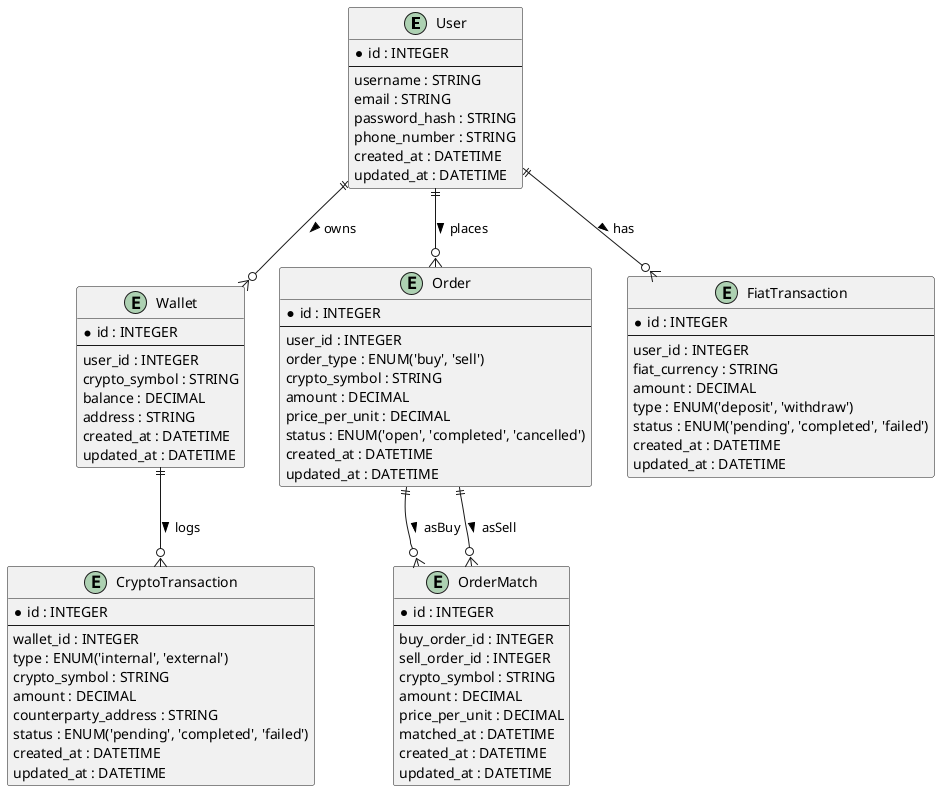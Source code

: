 @startuml

entity "User" as User {
    * id : INTEGER
    --
    username : STRING
    email : STRING
    password_hash : STRING
    phone_number : STRING
    created_at : DATETIME
    updated_at : DATETIME
}

entity "Wallet" as Wallet {
    * id : INTEGER
    --
    user_id : INTEGER
    crypto_symbol : STRING
    balance : DECIMAL
    address : STRING
    created_at : DATETIME
    updated_at : DATETIME
}

entity "Order" as Order {
    * id : INTEGER
    --
    user_id : INTEGER
    order_type : ENUM('buy', 'sell')
    crypto_symbol : STRING
    amount : DECIMAL
    price_per_unit : DECIMAL
    status : ENUM('open', 'completed', 'cancelled')
    created_at : DATETIME
    updated_at : DATETIME
}

entity "OrderMatch" as OrderMatch {
    * id : INTEGER
    --
    buy_order_id : INTEGER
    sell_order_id : INTEGER
    crypto_symbol : STRING
    amount : DECIMAL
    price_per_unit : DECIMAL
    matched_at : DATETIME
    created_at : DATETIME
    updated_at : DATETIME
}

entity "FiatTransaction" as FiatTransaction {
    * id : INTEGER
    --
    user_id : INTEGER
    fiat_currency : STRING
    amount : DECIMAL
    type : ENUM('deposit', 'withdraw')
    status : ENUM('pending', 'completed', 'failed')
    created_at : DATETIME
    updated_at : DATETIME
}

entity "CryptoTransaction" as CryptoTransaction {
    * id : INTEGER
    --
    wallet_id : INTEGER
    type : ENUM('internal', 'external')
    crypto_symbol : STRING
    amount : DECIMAL
    counterparty_address : STRING
    status : ENUM('pending', 'completed', 'failed')
    created_at : DATETIME
    updated_at : DATETIME
}

User ||--o{ Wallet : owns >
User ||--o{ Order : places >
User ||--o{ FiatTransaction : has >
Wallet ||--o{ CryptoTransaction : logs >
Order ||--o{ OrderMatch : asBuy >
Order ||--o{ OrderMatch : asSell >

@enduml